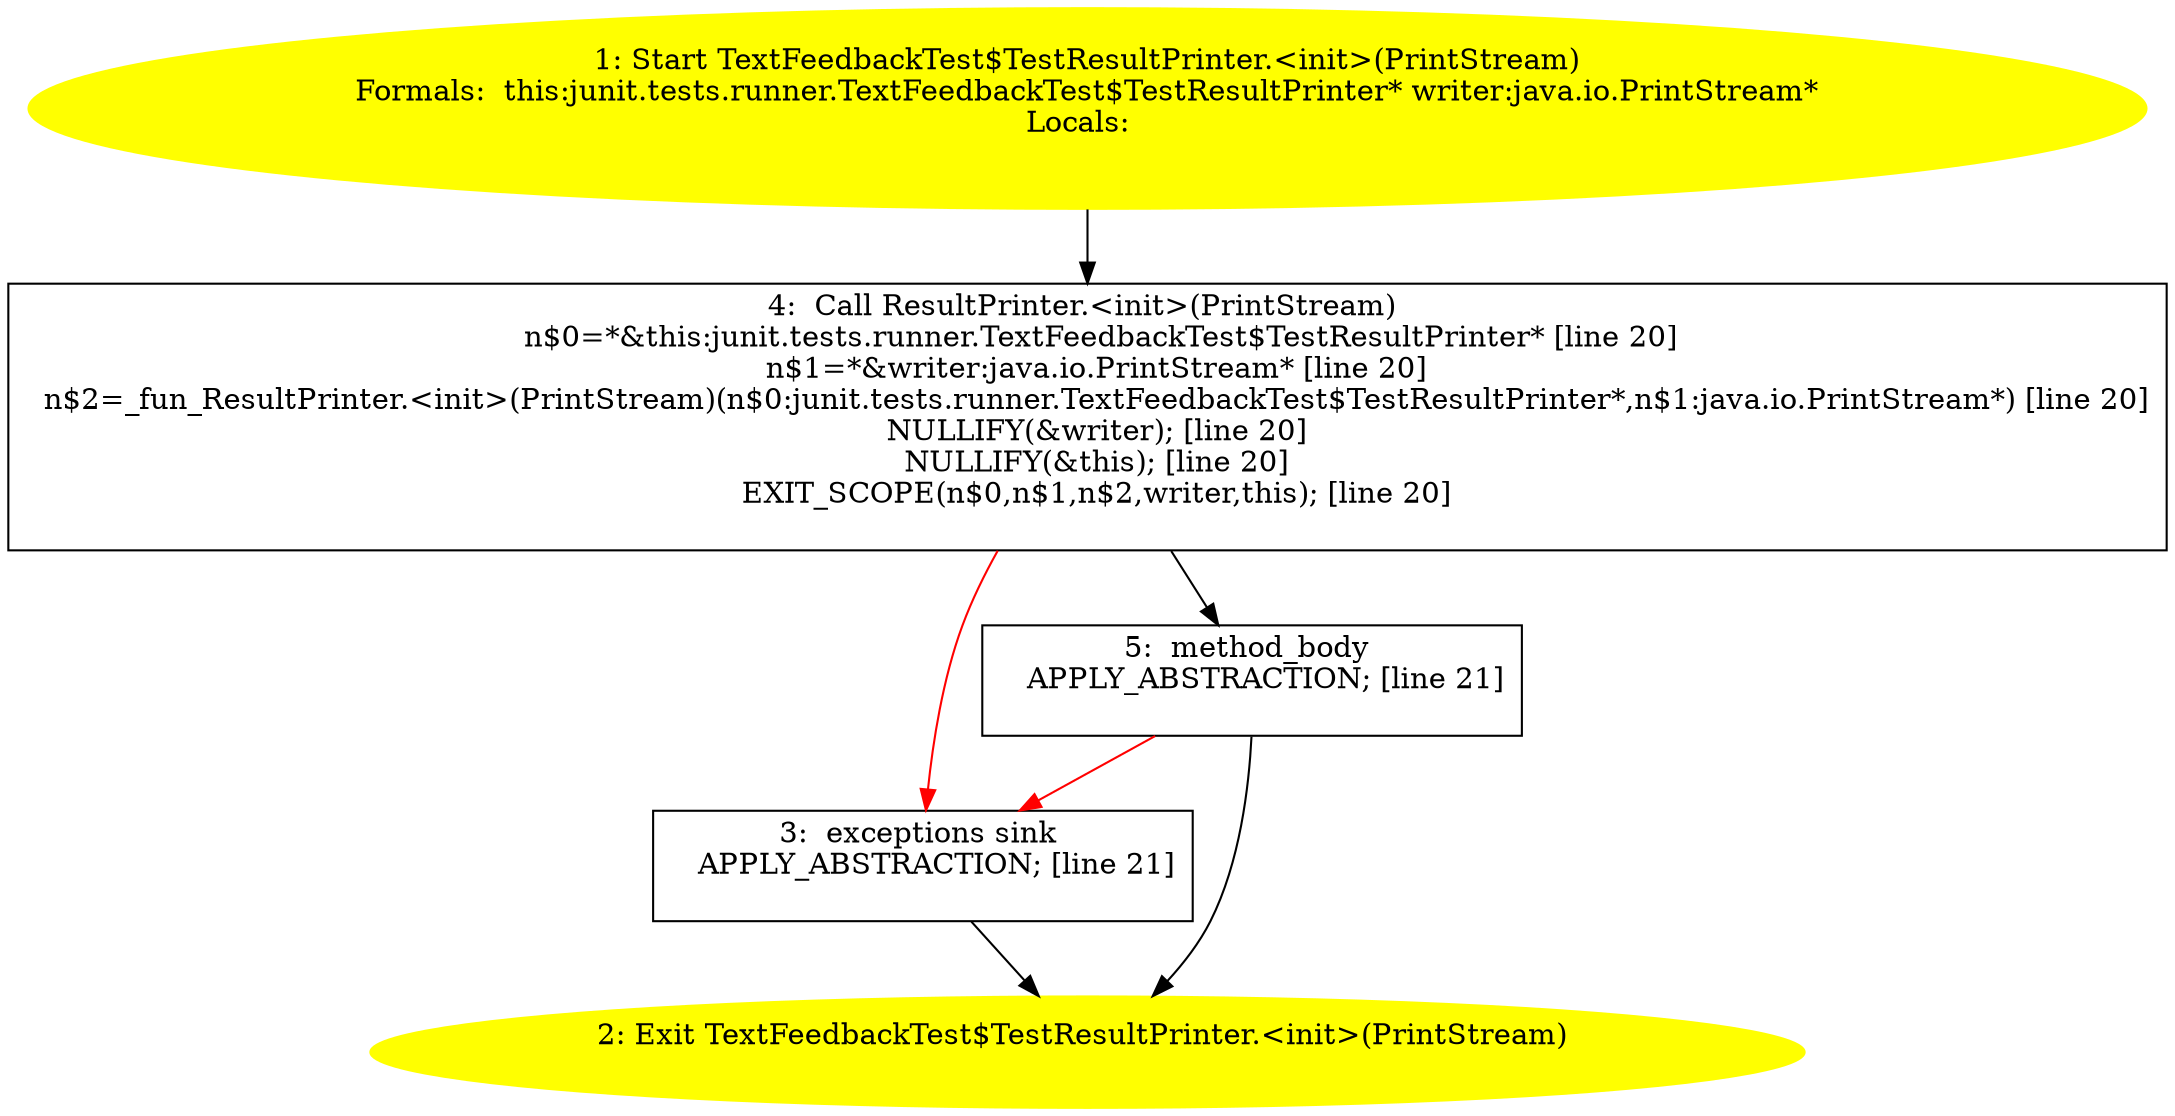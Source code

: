 /* @generated */
digraph cfg {
"junit.tests.runner.TextFeedbackTest$TestResultPrinter.<init>(java.io.PrintStream).4ef986bdb1a699eb941c9d1f9e95d66c_1" [label="1: Start TextFeedbackTest$TestResultPrinter.<init>(PrintStream)\nFormals:  this:junit.tests.runner.TextFeedbackTest$TestResultPrinter* writer:java.io.PrintStream*\nLocals:  \n  " color=yellow style=filled]
	

	 "junit.tests.runner.TextFeedbackTest$TestResultPrinter.<init>(java.io.PrintStream).4ef986bdb1a699eb941c9d1f9e95d66c_1" -> "junit.tests.runner.TextFeedbackTest$TestResultPrinter.<init>(java.io.PrintStream).4ef986bdb1a699eb941c9d1f9e95d66c_4" ;
"junit.tests.runner.TextFeedbackTest$TestResultPrinter.<init>(java.io.PrintStream).4ef986bdb1a699eb941c9d1f9e95d66c_2" [label="2: Exit TextFeedbackTest$TestResultPrinter.<init>(PrintStream) \n  " color=yellow style=filled]
	

"junit.tests.runner.TextFeedbackTest$TestResultPrinter.<init>(java.io.PrintStream).4ef986bdb1a699eb941c9d1f9e95d66c_3" [label="3:  exceptions sink \n   APPLY_ABSTRACTION; [line 21]\n " shape="box"]
	

	 "junit.tests.runner.TextFeedbackTest$TestResultPrinter.<init>(java.io.PrintStream).4ef986bdb1a699eb941c9d1f9e95d66c_3" -> "junit.tests.runner.TextFeedbackTest$TestResultPrinter.<init>(java.io.PrintStream).4ef986bdb1a699eb941c9d1f9e95d66c_2" ;
"junit.tests.runner.TextFeedbackTest$TestResultPrinter.<init>(java.io.PrintStream).4ef986bdb1a699eb941c9d1f9e95d66c_4" [label="4:  Call ResultPrinter.<init>(PrintStream) \n   n$0=*&this:junit.tests.runner.TextFeedbackTest$TestResultPrinter* [line 20]\n  n$1=*&writer:java.io.PrintStream* [line 20]\n  n$2=_fun_ResultPrinter.<init>(PrintStream)(n$0:junit.tests.runner.TextFeedbackTest$TestResultPrinter*,n$1:java.io.PrintStream*) [line 20]\n  NULLIFY(&writer); [line 20]\n  NULLIFY(&this); [line 20]\n  EXIT_SCOPE(n$0,n$1,n$2,writer,this); [line 20]\n " shape="box"]
	

	 "junit.tests.runner.TextFeedbackTest$TestResultPrinter.<init>(java.io.PrintStream).4ef986bdb1a699eb941c9d1f9e95d66c_4" -> "junit.tests.runner.TextFeedbackTest$TestResultPrinter.<init>(java.io.PrintStream).4ef986bdb1a699eb941c9d1f9e95d66c_5" ;
	 "junit.tests.runner.TextFeedbackTest$TestResultPrinter.<init>(java.io.PrintStream).4ef986bdb1a699eb941c9d1f9e95d66c_4" -> "junit.tests.runner.TextFeedbackTest$TestResultPrinter.<init>(java.io.PrintStream).4ef986bdb1a699eb941c9d1f9e95d66c_3" [color="red" ];
"junit.tests.runner.TextFeedbackTest$TestResultPrinter.<init>(java.io.PrintStream).4ef986bdb1a699eb941c9d1f9e95d66c_5" [label="5:  method_body \n   APPLY_ABSTRACTION; [line 21]\n " shape="box"]
	

	 "junit.tests.runner.TextFeedbackTest$TestResultPrinter.<init>(java.io.PrintStream).4ef986bdb1a699eb941c9d1f9e95d66c_5" -> "junit.tests.runner.TextFeedbackTest$TestResultPrinter.<init>(java.io.PrintStream).4ef986bdb1a699eb941c9d1f9e95d66c_2" ;
	 "junit.tests.runner.TextFeedbackTest$TestResultPrinter.<init>(java.io.PrintStream).4ef986bdb1a699eb941c9d1f9e95d66c_5" -> "junit.tests.runner.TextFeedbackTest$TestResultPrinter.<init>(java.io.PrintStream).4ef986bdb1a699eb941c9d1f9e95d66c_3" [color="red" ];
}

